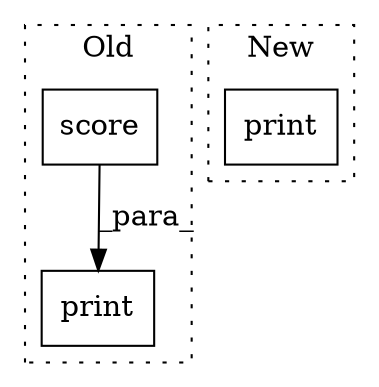 digraph G {
subgraph cluster0 {
1 [label="score" a="32" s="20062,20102" l="6,1" shape="box"];
3 [label="print" a="32" s="20018,20104" l="6,1" shape="box"];
label = "Old";
style="dotted";
}
subgraph cluster1 {
2 [label="print" a="32" s="21118,21162" l="6,1" shape="box"];
label = "New";
style="dotted";
}
1 -> 3 [label="_para_"];
}